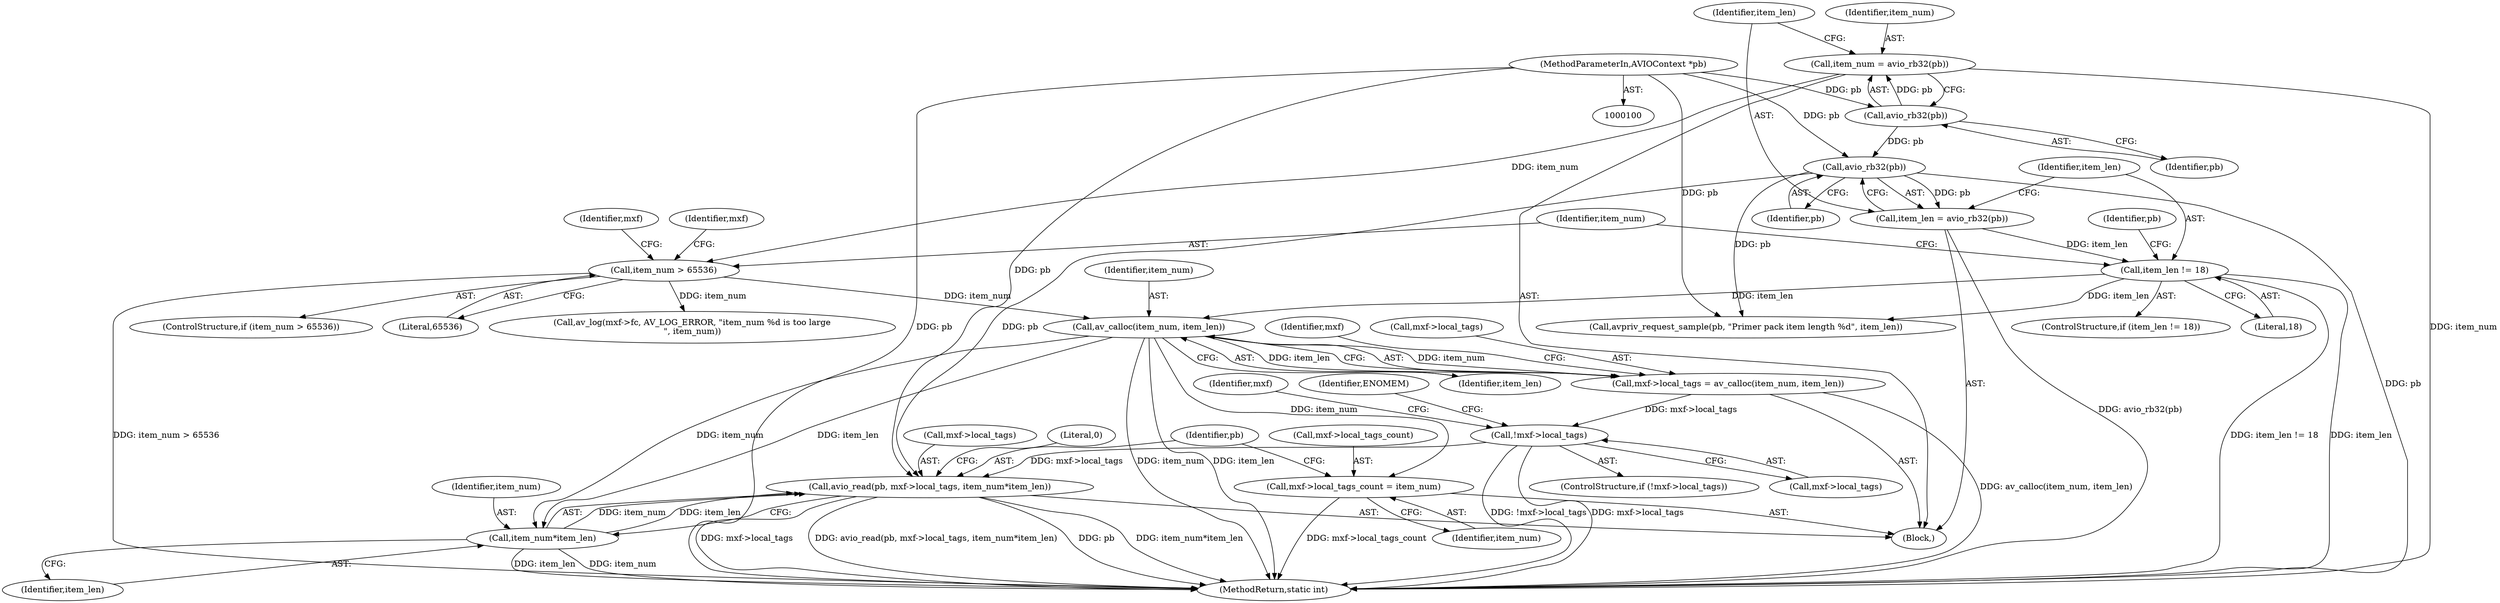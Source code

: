 digraph "1_FFmpeg_9d00fb9d70ee8c0cc7002b89318c5be00f1bbdad@API" {
"1000170" [label="(Call,av_calloc(item_num, item_len))"];
"1000134" [label="(Call,item_num > 65536)"];
"1000113" [label="(Call,item_num = avio_rb32(pb))"];
"1000115" [label="(Call,avio_rb32(pb))"];
"1000102" [label="(MethodParameterIn,AVIOContext *pb)"];
"1000123" [label="(Call,item_len != 18)"];
"1000118" [label="(Call,item_len = avio_rb32(pb))"];
"1000120" [label="(Call,avio_rb32(pb))"];
"1000166" [label="(Call,mxf->local_tags = av_calloc(item_num, item_len))"];
"1000174" [label="(Call,!mxf->local_tags)"];
"1000186" [label="(Call,avio_read(pb, mxf->local_tags, item_num*item_len))"];
"1000181" [label="(Call,mxf->local_tags_count = item_num)"];
"1000191" [label="(Call,item_num*item_len)"];
"1000125" [label="(Literal,18)"];
"1000118" [label="(Call,item_len = avio_rb32(pb))"];
"1000138" [label="(Call,av_log(mxf->fc, AV_LOG_ERROR, \"item_num %d is too large\n\", item_num))"];
"1000170" [label="(Call,av_calloc(item_num, item_len))"];
"1000191" [label="(Call,item_num*item_len)"];
"1000149" [label="(Identifier,mxf)"];
"1000183" [label="(Identifier,mxf)"];
"1000180" [label="(Identifier,ENOMEM)"];
"1000195" [label="(Literal,0)"];
"1000193" [label="(Identifier,item_len)"];
"1000182" [label="(Call,mxf->local_tags_count)"];
"1000173" [label="(ControlStructure,if (!mxf->local_tags))"];
"1000176" [label="(Identifier,mxf)"];
"1000123" [label="(Call,item_len != 18)"];
"1000122" [label="(ControlStructure,if (item_len != 18))"];
"1000127" [label="(Call,avpriv_request_sample(pb, \"Primer pack item length %d\", item_len))"];
"1000136" [label="(Literal,65536)"];
"1000114" [label="(Identifier,item_num)"];
"1000181" [label="(Call,mxf->local_tags_count = item_num)"];
"1000167" [label="(Call,mxf->local_tags)"];
"1000174" [label="(Call,!mxf->local_tags)"];
"1000188" [label="(Call,mxf->local_tags)"];
"1000187" [label="(Identifier,pb)"];
"1000119" [label="(Identifier,item_len)"];
"1000124" [label="(Identifier,item_len)"];
"1000192" [label="(Identifier,item_num)"];
"1000113" [label="(Call,item_num = avio_rb32(pb))"];
"1000185" [label="(Identifier,item_num)"];
"1000120" [label="(Call,avio_rb32(pb))"];
"1000140" [label="(Identifier,mxf)"];
"1000134" [label="(Call,item_num > 65536)"];
"1000121" [label="(Identifier,pb)"];
"1000115" [label="(Call,avio_rb32(pb))"];
"1000116" [label="(Identifier,pb)"];
"1000171" [label="(Identifier,item_num)"];
"1000133" [label="(ControlStructure,if (item_num > 65536))"];
"1000102" [label="(MethodParameterIn,AVIOContext *pb)"];
"1000186" [label="(Call,avio_read(pb, mxf->local_tags, item_num*item_len))"];
"1000128" [label="(Identifier,pb)"];
"1000175" [label="(Call,mxf->local_tags)"];
"1000166" [label="(Call,mxf->local_tags = av_calloc(item_num, item_len))"];
"1000172" [label="(Identifier,item_len)"];
"1000107" [label="(Block,)"];
"1000135" [label="(Identifier,item_num)"];
"1000196" [label="(MethodReturn,static int)"];
"1000170" -> "1000166"  [label="AST: "];
"1000170" -> "1000172"  [label="CFG: "];
"1000171" -> "1000170"  [label="AST: "];
"1000172" -> "1000170"  [label="AST: "];
"1000166" -> "1000170"  [label="CFG: "];
"1000170" -> "1000196"  [label="DDG: item_num"];
"1000170" -> "1000196"  [label="DDG: item_len"];
"1000170" -> "1000166"  [label="DDG: item_num"];
"1000170" -> "1000166"  [label="DDG: item_len"];
"1000134" -> "1000170"  [label="DDG: item_num"];
"1000123" -> "1000170"  [label="DDG: item_len"];
"1000170" -> "1000181"  [label="DDG: item_num"];
"1000170" -> "1000191"  [label="DDG: item_num"];
"1000170" -> "1000191"  [label="DDG: item_len"];
"1000134" -> "1000133"  [label="AST: "];
"1000134" -> "1000136"  [label="CFG: "];
"1000135" -> "1000134"  [label="AST: "];
"1000136" -> "1000134"  [label="AST: "];
"1000140" -> "1000134"  [label="CFG: "];
"1000149" -> "1000134"  [label="CFG: "];
"1000134" -> "1000196"  [label="DDG: item_num > 65536"];
"1000113" -> "1000134"  [label="DDG: item_num"];
"1000134" -> "1000138"  [label="DDG: item_num"];
"1000113" -> "1000107"  [label="AST: "];
"1000113" -> "1000115"  [label="CFG: "];
"1000114" -> "1000113"  [label="AST: "];
"1000115" -> "1000113"  [label="AST: "];
"1000119" -> "1000113"  [label="CFG: "];
"1000113" -> "1000196"  [label="DDG: item_num"];
"1000115" -> "1000113"  [label="DDG: pb"];
"1000115" -> "1000116"  [label="CFG: "];
"1000116" -> "1000115"  [label="AST: "];
"1000102" -> "1000115"  [label="DDG: pb"];
"1000115" -> "1000120"  [label="DDG: pb"];
"1000102" -> "1000100"  [label="AST: "];
"1000102" -> "1000196"  [label="DDG: pb"];
"1000102" -> "1000120"  [label="DDG: pb"];
"1000102" -> "1000127"  [label="DDG: pb"];
"1000102" -> "1000186"  [label="DDG: pb"];
"1000123" -> "1000122"  [label="AST: "];
"1000123" -> "1000125"  [label="CFG: "];
"1000124" -> "1000123"  [label="AST: "];
"1000125" -> "1000123"  [label="AST: "];
"1000128" -> "1000123"  [label="CFG: "];
"1000135" -> "1000123"  [label="CFG: "];
"1000123" -> "1000196"  [label="DDG: item_len"];
"1000123" -> "1000196"  [label="DDG: item_len != 18"];
"1000118" -> "1000123"  [label="DDG: item_len"];
"1000123" -> "1000127"  [label="DDG: item_len"];
"1000118" -> "1000107"  [label="AST: "];
"1000118" -> "1000120"  [label="CFG: "];
"1000119" -> "1000118"  [label="AST: "];
"1000120" -> "1000118"  [label="AST: "];
"1000124" -> "1000118"  [label="CFG: "];
"1000118" -> "1000196"  [label="DDG: avio_rb32(pb)"];
"1000120" -> "1000118"  [label="DDG: pb"];
"1000120" -> "1000121"  [label="CFG: "];
"1000121" -> "1000120"  [label="AST: "];
"1000120" -> "1000196"  [label="DDG: pb"];
"1000120" -> "1000127"  [label="DDG: pb"];
"1000120" -> "1000186"  [label="DDG: pb"];
"1000166" -> "1000107"  [label="AST: "];
"1000167" -> "1000166"  [label="AST: "];
"1000176" -> "1000166"  [label="CFG: "];
"1000166" -> "1000196"  [label="DDG: av_calloc(item_num, item_len)"];
"1000166" -> "1000174"  [label="DDG: mxf->local_tags"];
"1000174" -> "1000173"  [label="AST: "];
"1000174" -> "1000175"  [label="CFG: "];
"1000175" -> "1000174"  [label="AST: "];
"1000180" -> "1000174"  [label="CFG: "];
"1000183" -> "1000174"  [label="CFG: "];
"1000174" -> "1000196"  [label="DDG: !mxf->local_tags"];
"1000174" -> "1000196"  [label="DDG: mxf->local_tags"];
"1000174" -> "1000186"  [label="DDG: mxf->local_tags"];
"1000186" -> "1000107"  [label="AST: "];
"1000186" -> "1000191"  [label="CFG: "];
"1000187" -> "1000186"  [label="AST: "];
"1000188" -> "1000186"  [label="AST: "];
"1000191" -> "1000186"  [label="AST: "];
"1000195" -> "1000186"  [label="CFG: "];
"1000186" -> "1000196"  [label="DDG: mxf->local_tags"];
"1000186" -> "1000196"  [label="DDG: avio_read(pb, mxf->local_tags, item_num*item_len)"];
"1000186" -> "1000196"  [label="DDG: pb"];
"1000186" -> "1000196"  [label="DDG: item_num*item_len"];
"1000191" -> "1000186"  [label="DDG: item_num"];
"1000191" -> "1000186"  [label="DDG: item_len"];
"1000181" -> "1000107"  [label="AST: "];
"1000181" -> "1000185"  [label="CFG: "];
"1000182" -> "1000181"  [label="AST: "];
"1000185" -> "1000181"  [label="AST: "];
"1000187" -> "1000181"  [label="CFG: "];
"1000181" -> "1000196"  [label="DDG: mxf->local_tags_count"];
"1000191" -> "1000193"  [label="CFG: "];
"1000192" -> "1000191"  [label="AST: "];
"1000193" -> "1000191"  [label="AST: "];
"1000191" -> "1000196"  [label="DDG: item_len"];
"1000191" -> "1000196"  [label="DDG: item_num"];
}
